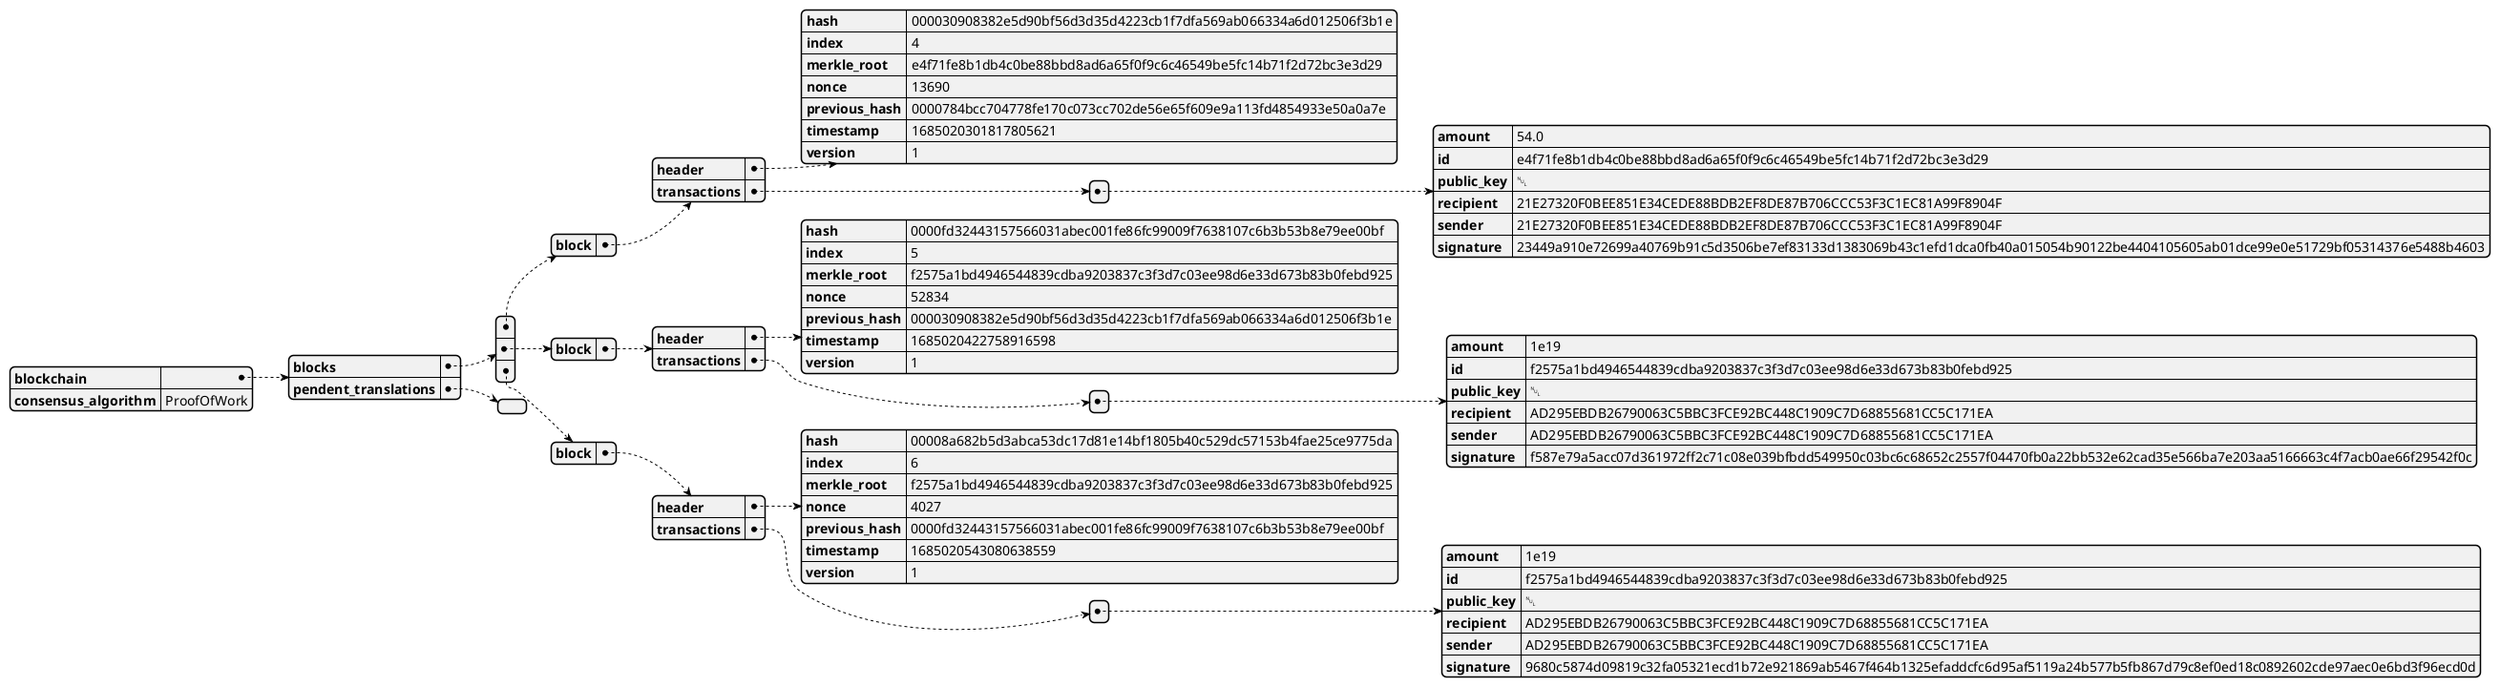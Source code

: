 @startjson
{"blockchain":{"blocks":[{"block":{"header":{"hash":"000030908382e5d90bf56d3d35d4223cb1f7dfa569ab066334a6d012506f3b1e","index":4,"merkle_root":"e4f71fe8b1db4c0be88bbd8ad6a65f0f9c6c46549be5fc14b71f2d72bc3e3d29","nonce":13690,"previous_hash":"0000784bcc704778fe170c073cc702de56e65f609e9a113fd4854933e50a0a7e","timestamp":1685020301817805621,"version":1},"transactions":[{"amount":54.0,"id":"e4f71fe8b1db4c0be88bbd8ad6a65f0f9c6c46549be5fc14b71f2d72bc3e3d29","public_key":null,"recipient":"21E27320F0BEE851E34CEDE88BDB2EF8DE87B706CCC53F3C1EC81A99F8904F","sender":"21E27320F0BEE851E34CEDE88BDB2EF8DE87B706CCC53F3C1EC81A99F8904F","signature":"23449a910e72699a40769b91c5d3506be7ef83133d1383069b43c1efd1dca0fb40a015054b90122be4404105605ab01dce99e0e51729bf05314376e5488b4603"}]}},{"block":{"header":{"hash":"0000fd32443157566031abec001fe86fc99009f7638107c6b3b53b8e79ee00bf","index":5,"merkle_root":"f2575a1bd4946544839cdba9203837c3f3d7c03ee98d6e33d673b83b0febd925","nonce":52834,"previous_hash":"000030908382e5d90bf56d3d35d4223cb1f7dfa569ab066334a6d012506f3b1e","timestamp":1685020422758916598,"version":1},"transactions":[{"amount":1e19,"id":"f2575a1bd4946544839cdba9203837c3f3d7c03ee98d6e33d673b83b0febd925","public_key":null,"recipient":"AD295EBDB26790063C5BBC3FCE92BC448C1909C7D68855681CC5C171EA","sender":"AD295EBDB26790063C5BBC3FCE92BC448C1909C7D68855681CC5C171EA","signature":"f587e79a5acc07d361972ff2c71c08e039bfbdd549950c03bc6c68652c2557f04470fb0a22bb532e62cad35e566ba7e203aa5166663c4f7acb0ae66f29542f0c"}]}},{"block":{"header":{"hash":"00008a682b5d3abca53dc17d81e14bf1805b40c529dc57153b4fae25ce9775da","index":6,"merkle_root":"f2575a1bd4946544839cdba9203837c3f3d7c03ee98d6e33d673b83b0febd925","nonce":4027,"previous_hash":"0000fd32443157566031abec001fe86fc99009f7638107c6b3b53b8e79ee00bf","timestamp":1685020543080638559,"version":1},"transactions":[{"amount":1e19,"id":"f2575a1bd4946544839cdba9203837c3f3d7c03ee98d6e33d673b83b0febd925","public_key":null,"recipient":"AD295EBDB26790063C5BBC3FCE92BC448C1909C7D68855681CC5C171EA","sender":"AD295EBDB26790063C5BBC3FCE92BC448C1909C7D68855681CC5C171EA","signature":"9680c5874d09819c32fa05321ecd1b72e921869ab5467f464b1325efaddcfc6d95af5119a24b577b5fb867d79c8ef0ed18c0892602cde97aec0e6bd3f96ecd0d"}]}}],"pendent_translations":[]},"consensus_algorithm":"ProofOfWork"}
@endjson